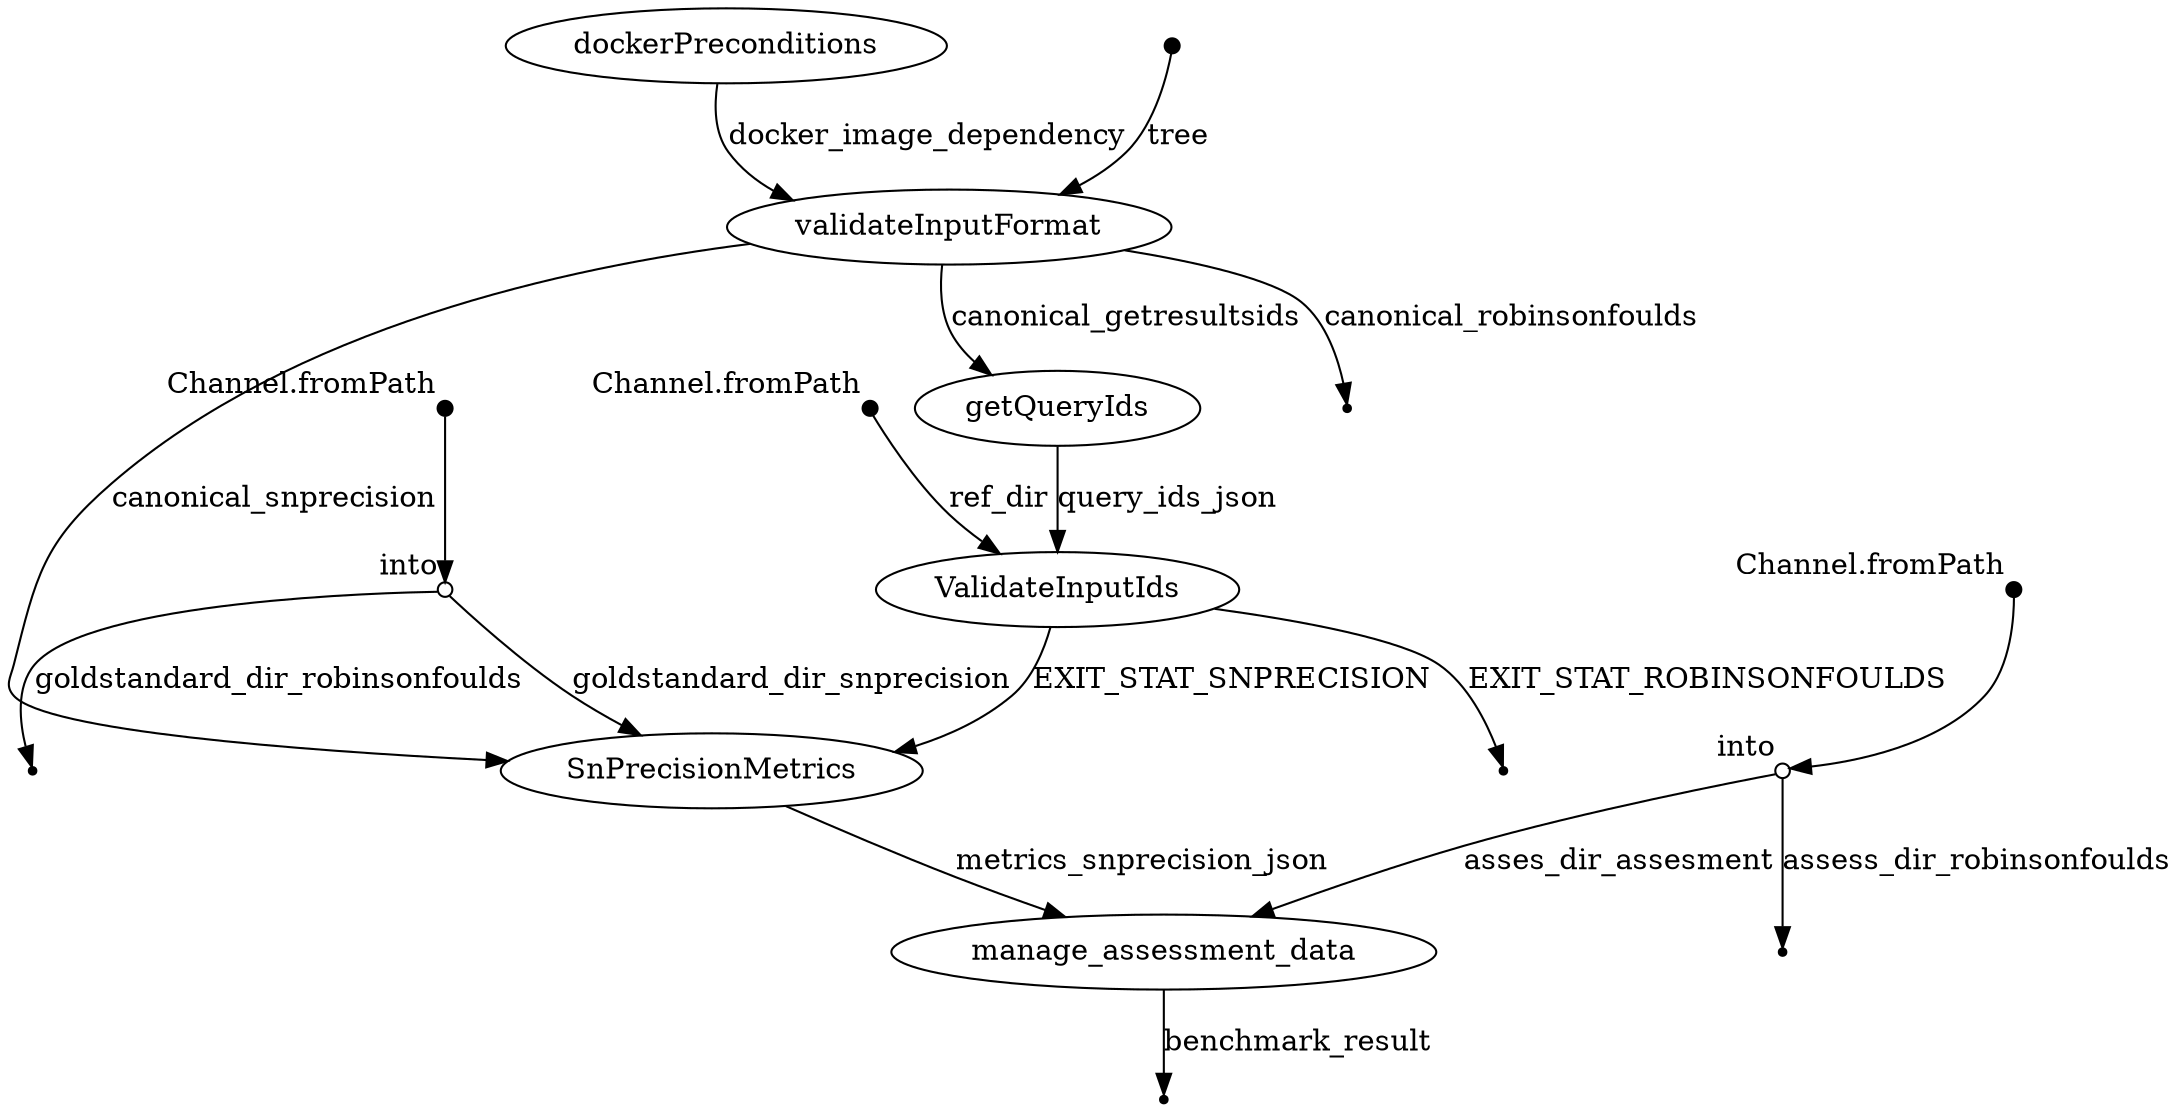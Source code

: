 digraph "DAG" {
p0 [shape=point,label="",fixedsize=true,width=0.1,xlabel="Channel.fromPath"];
p1 [shape=circle,label="",fixedsize=true,width=0.1,xlabel="into"];
p0 -> p1;

p1 [shape=circle,label="",fixedsize=true,width=0.1,xlabel="into"];
p2 [shape=point];
p1 -> p2 [label="goldstandard_dir_robinsonfoulds"];

p1 [shape=circle,label="",fixedsize=true,width=0.1,xlabel="into"];
p14 [label="SnPrecisionMetrics"];
p1 -> p14 [label="goldstandard_dir_snprecision"];

p3 [shape=point,label="",fixedsize=true,width=0.1,xlabel="Channel.fromPath"];
p12 [label="ValidateInputIds"];
p3 -> p12 [label="ref_dir"];

p4 [shape=point,label="",fixedsize=true,width=0.1,xlabel="Channel.fromPath"];
p5 [shape=circle,label="",fixedsize=true,width=0.1,xlabel="into"];
p4 -> p5;

p5 [shape=circle,label="",fixedsize=true,width=0.1,xlabel="into"];
p15 [label="manage_assessment_data"];
p5 -> p15 [label="asses_dir_assesment"];

p5 [shape=circle,label="",fixedsize=true,width=0.1,xlabel="into"];
p6 [shape=point];
p5 -> p6 [label="assess_dir_robinsonfoulds"];

p7 [label="dockerPreconditions"];
p9 [label="validateInputFormat"];
p7 -> p9 [label="docker_image_dependency"];

p8 [shape=point,label="",fixedsize=true,width=0.1];
p9 [label="validateInputFormat"];
p8 -> p9 [label="tree"];

p9 [label="validateInputFormat"];
p11 [label="getQueryIds"];
p9 -> p11 [label="canonical_getresultsids"];

p9 [label="validateInputFormat"];
p10 [shape=point];
p9 -> p10 [label="canonical_robinsonfoulds"];

p9 [label="validateInputFormat"];
p14 [label="SnPrecisionMetrics"];
p9 -> p14 [label="canonical_snprecision"];

p11 [label="getQueryIds"];
p12 [label="ValidateInputIds"];
p11 -> p12 [label="query_ids_json"];

p12 [label="ValidateInputIds"];
p13 [shape=point];
p12 -> p13 [label="EXIT_STAT_ROBINSONFOULDS"];

p12 [label="ValidateInputIds"];
p14 [label="SnPrecisionMetrics"];
p12 -> p14 [label="EXIT_STAT_SNPRECISION"];

p14 [label="SnPrecisionMetrics"];
p15 [label="manage_assessment_data"];
p14 -> p15 [label="metrics_snprecision_json"];

p15 [label="manage_assessment_data"];
p16 [shape=point];
p15 -> p16 [label="benchmark_result"];

}
